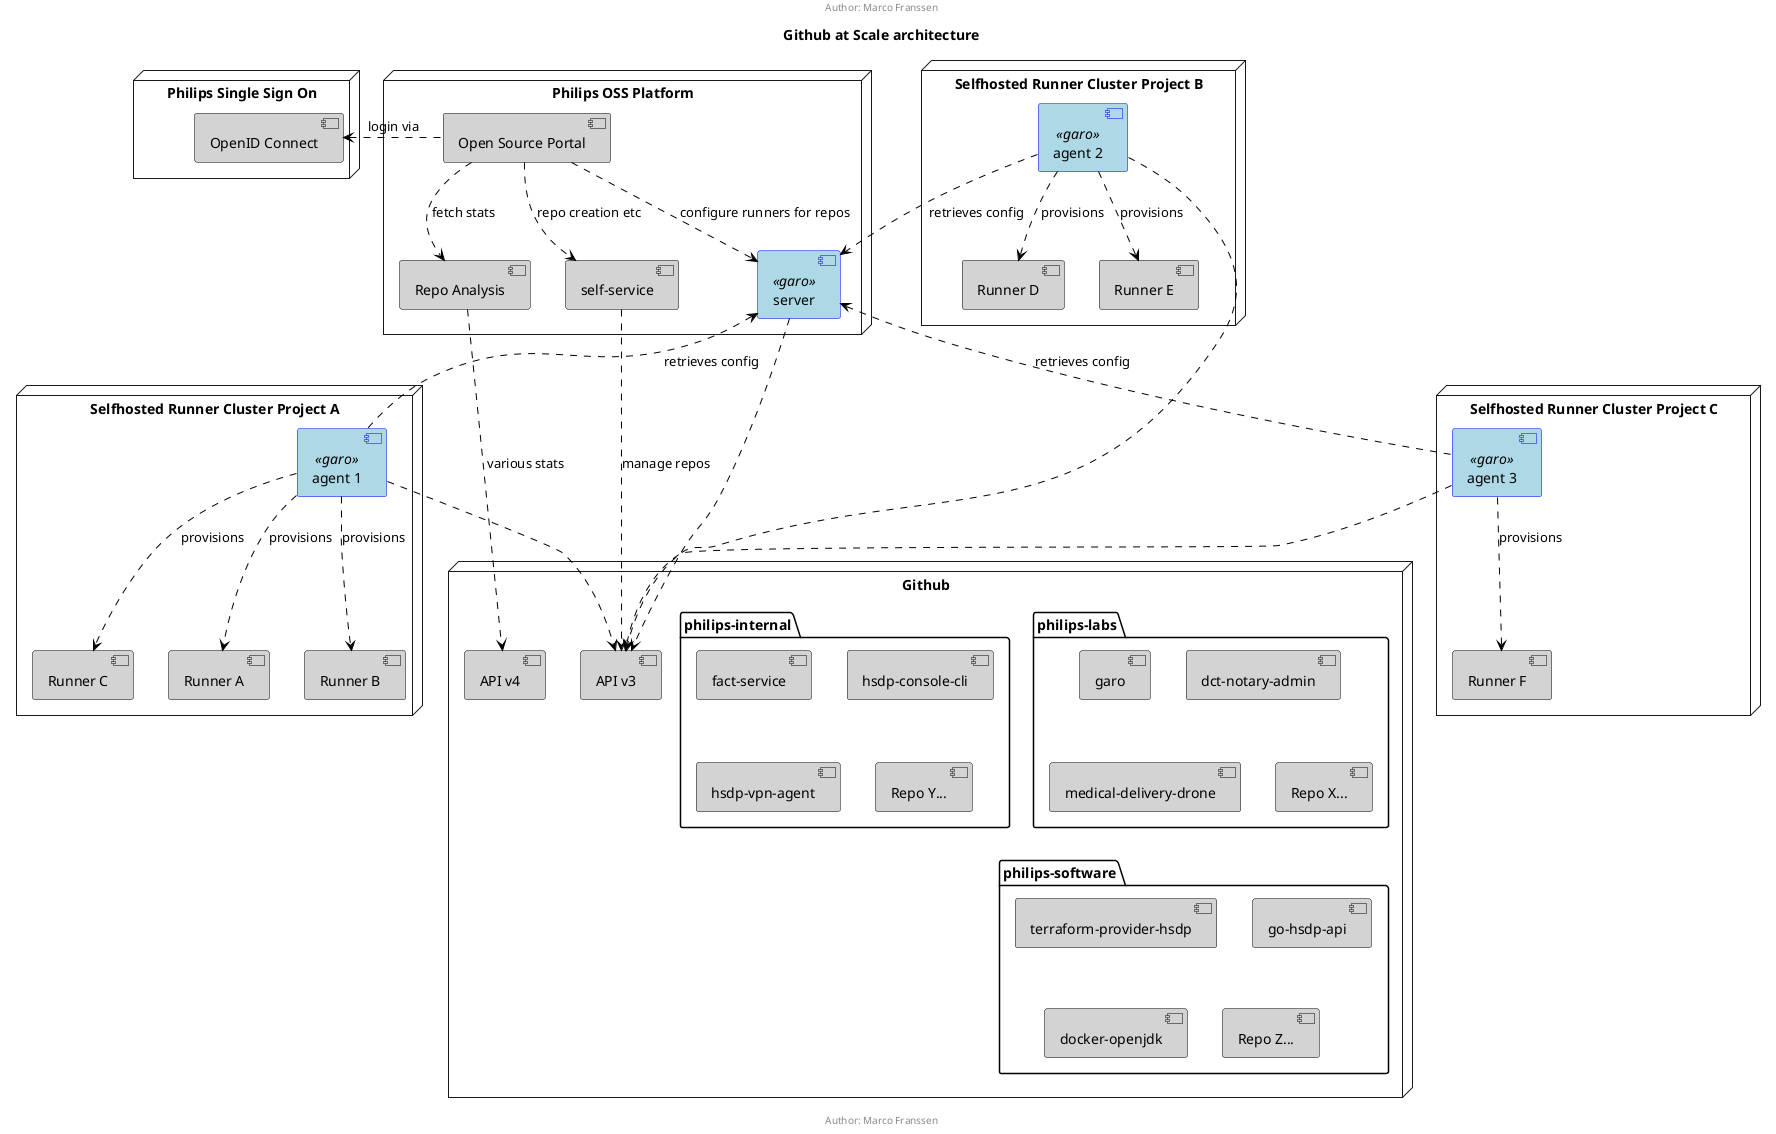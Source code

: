 @startuml

!$authors = "Marco Franssen"

title Github at Scale architecture
center header Author: $authors
center footer Author: $authors

skinparam handwritten false

skinparam sequence {
	ArrowColor black
	ActorBorderColor DeepSkyBlue
	LifeLineBorderColor black
	LifeLineBackgroundColor grey
}

skinparam actor {
  BackgroundColor lightgrey
  BorderColor black
}

skinparam component {
  BackgroundColor lightgrey
  BorderColor black
}

skinparam component<<garo>> {
  BackgroundColor lightblue
  BorderColor blue
}

node "Selfhosted Runner Cluster Project A" as SRCPA {
    [agent 1] <<garo>>
    [agent 1] ..> [Runner A] : provisions
    [agent 1] ..> [Runner B] : provisions
    [agent 1] ..> [Runner C] : provisions
}

node "Selfhosted Runner Cluster Project B" as SRCPB {
    [agent 2] <<garo>>
    [agent 2] ..> [Runner D] : provisions
    [agent 2] ..> [Runner E] : provisions
}

node "Selfhosted Runner Cluster Project C" as SRCPC {
    [agent 3] <<garo>>
    [agent 3] ..> [Runner F] : provisions
}

node "Philips Single Sign On" {
    [OpenID Connect] as OIDC
}

node "Philips OSS Platform" as POP {
    [Open Source Portal] as OSP
    [OSP] ..> [Repo Analysis] : fetch stats
    [OSP] ..> [self-service] : repo creation etc
    [OSP] .left.> OIDC : login via
    [server] <<garo>>
    [OSP] ..> [server] : configure runners for repos
}

node "Github" as GH {
    [API v3]
    [API v4]
    package "philips-labs" as RPL{
        [garo]
        [dct-notary-admin]
        [medical-delivery-drone]
        [Repo X...]
    }
    package "philips-internal" as RPI {
        [fact-service]
        [hsdp-console-cli]
        [hsdp-vpn-agent]
        [Repo Y...]
    }
    package "philips-software" as RPS {
        [terraform-provider-hsdp]
        [go-hsdp-api]
        [docker-openjdk]
        [Repo Z...]
    }
}

[agent 1] .up.> [server] : retrieves config
[agent 1] ..> [API v3]
[agent 2] .down.> [server] : retrieves config
[agent 2] ..> [API v3]
[agent 3] .up.> [server] : retrieves config
[agent 3] ..> [API v3]
[server] ..> [API v3]
[self-service] ..> [API v3] : manage repos
[Repo Analysis] ..> [API v4] : various stats

@enduml

